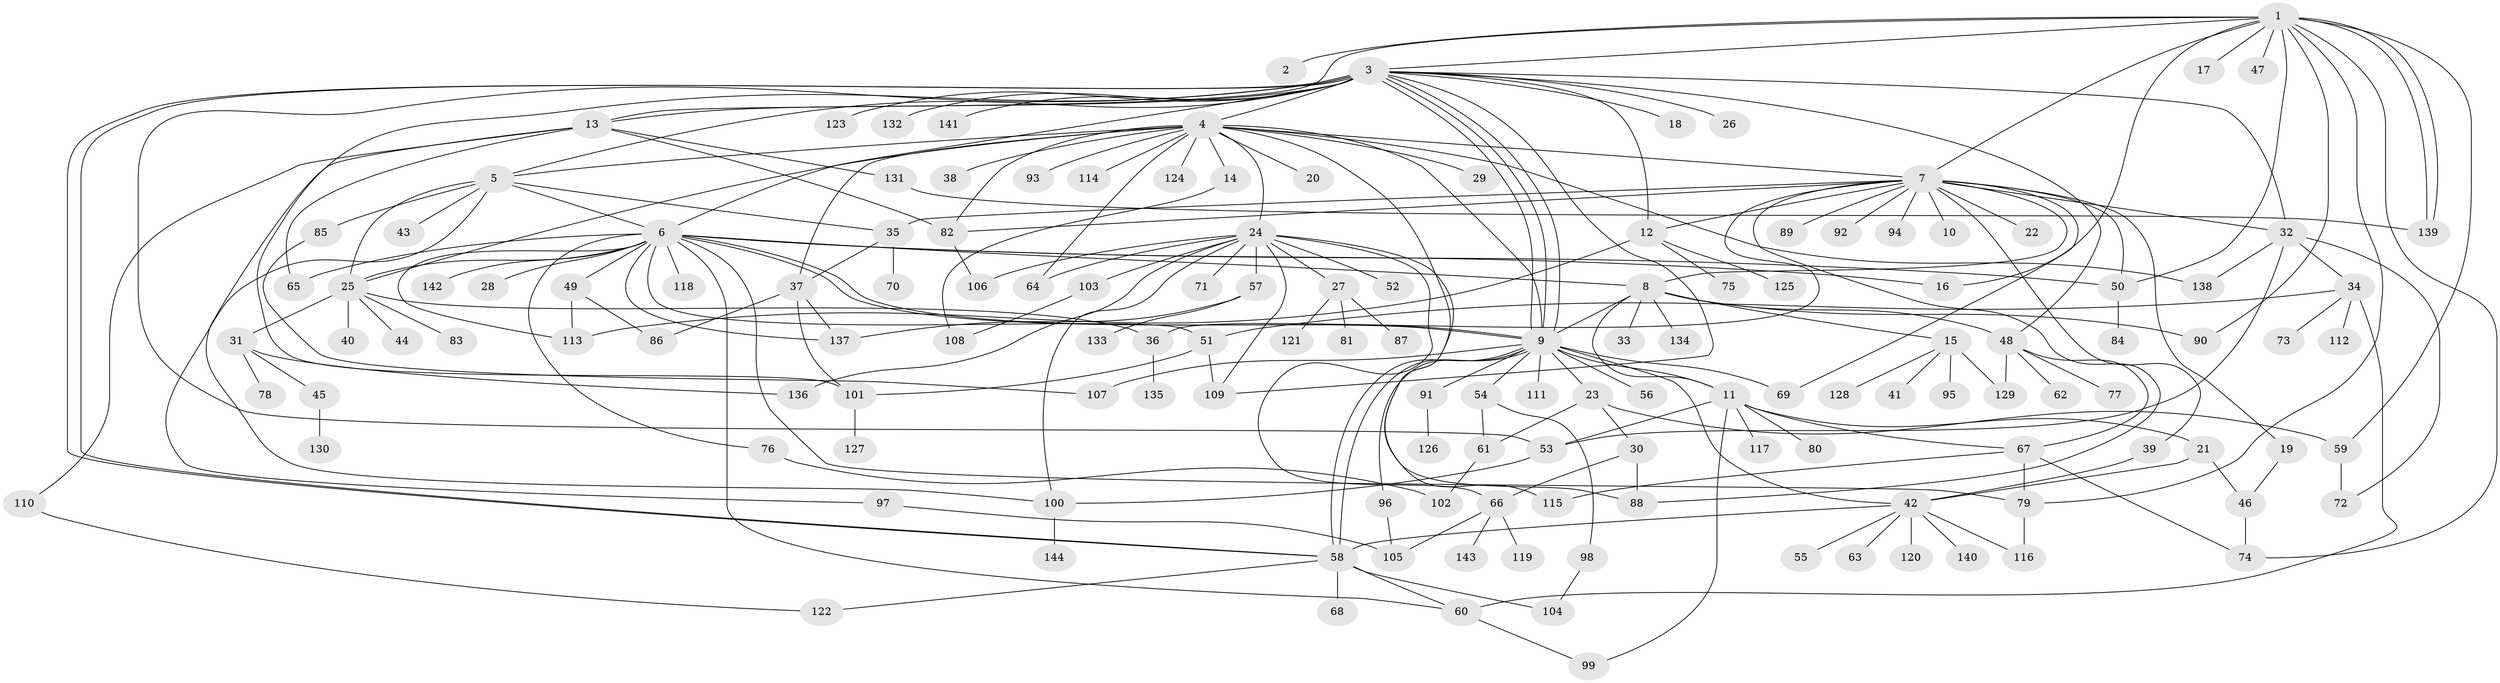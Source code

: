 // Generated by graph-tools (version 1.1) at 2025/14/03/09/25 04:14:23]
// undirected, 144 vertices, 222 edges
graph export_dot {
graph [start="1"]
  node [color=gray90,style=filled];
  1;
  2;
  3;
  4;
  5;
  6;
  7;
  8;
  9;
  10;
  11;
  12;
  13;
  14;
  15;
  16;
  17;
  18;
  19;
  20;
  21;
  22;
  23;
  24;
  25;
  26;
  27;
  28;
  29;
  30;
  31;
  32;
  33;
  34;
  35;
  36;
  37;
  38;
  39;
  40;
  41;
  42;
  43;
  44;
  45;
  46;
  47;
  48;
  49;
  50;
  51;
  52;
  53;
  54;
  55;
  56;
  57;
  58;
  59;
  60;
  61;
  62;
  63;
  64;
  65;
  66;
  67;
  68;
  69;
  70;
  71;
  72;
  73;
  74;
  75;
  76;
  77;
  78;
  79;
  80;
  81;
  82;
  83;
  84;
  85;
  86;
  87;
  88;
  89;
  90;
  91;
  92;
  93;
  94;
  95;
  96;
  97;
  98;
  99;
  100;
  101;
  102;
  103;
  104;
  105;
  106;
  107;
  108;
  109;
  110;
  111;
  112;
  113;
  114;
  115;
  116;
  117;
  118;
  119;
  120;
  121;
  122;
  123;
  124;
  125;
  126;
  127;
  128;
  129;
  130;
  131;
  132;
  133;
  134;
  135;
  136;
  137;
  138;
  139;
  140;
  141;
  142;
  143;
  144;
  1 -- 2;
  1 -- 3;
  1 -- 7;
  1 -- 13;
  1 -- 16;
  1 -- 17;
  1 -- 47;
  1 -- 50;
  1 -- 59;
  1 -- 74;
  1 -- 79;
  1 -- 90;
  1 -- 139;
  1 -- 139;
  3 -- 4;
  3 -- 5;
  3 -- 6;
  3 -- 9;
  3 -- 9;
  3 -- 9;
  3 -- 12;
  3 -- 13;
  3 -- 18;
  3 -- 26;
  3 -- 32;
  3 -- 48;
  3 -- 53;
  3 -- 58;
  3 -- 58;
  3 -- 101;
  3 -- 109;
  3 -- 123;
  3 -- 132;
  3 -- 141;
  4 -- 5;
  4 -- 7;
  4 -- 9;
  4 -- 14;
  4 -- 20;
  4 -- 24;
  4 -- 25;
  4 -- 29;
  4 -- 37;
  4 -- 38;
  4 -- 64;
  4 -- 82;
  4 -- 93;
  4 -- 114;
  4 -- 115;
  4 -- 124;
  4 -- 138;
  5 -- 6;
  5 -- 25;
  5 -- 35;
  5 -- 43;
  5 -- 85;
  5 -- 97;
  6 -- 8;
  6 -- 9;
  6 -- 9;
  6 -- 16;
  6 -- 25;
  6 -- 28;
  6 -- 49;
  6 -- 50;
  6 -- 51;
  6 -- 60;
  6 -- 65;
  6 -- 76;
  6 -- 79;
  6 -- 113;
  6 -- 118;
  6 -- 137;
  6 -- 142;
  7 -- 8;
  7 -- 10;
  7 -- 12;
  7 -- 19;
  7 -- 22;
  7 -- 32;
  7 -- 35;
  7 -- 36;
  7 -- 39;
  7 -- 50;
  7 -- 69;
  7 -- 82;
  7 -- 88;
  7 -- 89;
  7 -- 92;
  7 -- 94;
  8 -- 9;
  8 -- 11;
  8 -- 15;
  8 -- 33;
  8 -- 48;
  8 -- 90;
  8 -- 134;
  9 -- 11;
  9 -- 23;
  9 -- 42;
  9 -- 54;
  9 -- 56;
  9 -- 58;
  9 -- 58;
  9 -- 69;
  9 -- 91;
  9 -- 96;
  9 -- 107;
  9 -- 111;
  11 -- 21;
  11 -- 53;
  11 -- 67;
  11 -- 80;
  11 -- 99;
  11 -- 117;
  12 -- 75;
  12 -- 113;
  12 -- 125;
  13 -- 65;
  13 -- 82;
  13 -- 100;
  13 -- 110;
  13 -- 131;
  14 -- 108;
  15 -- 41;
  15 -- 95;
  15 -- 128;
  15 -- 129;
  19 -- 46;
  21 -- 42;
  21 -- 46;
  23 -- 30;
  23 -- 59;
  23 -- 61;
  24 -- 27;
  24 -- 52;
  24 -- 57;
  24 -- 64;
  24 -- 66;
  24 -- 71;
  24 -- 88;
  24 -- 100;
  24 -- 103;
  24 -- 106;
  24 -- 109;
  24 -- 136;
  25 -- 31;
  25 -- 36;
  25 -- 40;
  25 -- 44;
  25 -- 83;
  27 -- 81;
  27 -- 87;
  27 -- 121;
  30 -- 66;
  30 -- 88;
  31 -- 45;
  31 -- 78;
  31 -- 136;
  32 -- 34;
  32 -- 53;
  32 -- 72;
  32 -- 138;
  34 -- 51;
  34 -- 60;
  34 -- 73;
  34 -- 112;
  35 -- 37;
  35 -- 70;
  36 -- 135;
  37 -- 86;
  37 -- 101;
  37 -- 137;
  39 -- 42;
  42 -- 55;
  42 -- 58;
  42 -- 63;
  42 -- 116;
  42 -- 120;
  42 -- 140;
  45 -- 130;
  46 -- 74;
  48 -- 62;
  48 -- 67;
  48 -- 77;
  48 -- 129;
  49 -- 86;
  49 -- 113;
  50 -- 84;
  51 -- 101;
  51 -- 109;
  53 -- 100;
  54 -- 61;
  54 -- 98;
  57 -- 133;
  57 -- 137;
  58 -- 60;
  58 -- 68;
  58 -- 104;
  58 -- 122;
  59 -- 72;
  60 -- 99;
  61 -- 102;
  66 -- 105;
  66 -- 119;
  66 -- 143;
  67 -- 74;
  67 -- 79;
  67 -- 115;
  76 -- 102;
  79 -- 116;
  82 -- 106;
  85 -- 107;
  91 -- 126;
  96 -- 105;
  97 -- 105;
  98 -- 104;
  100 -- 144;
  101 -- 127;
  103 -- 108;
  110 -- 122;
  131 -- 139;
}
